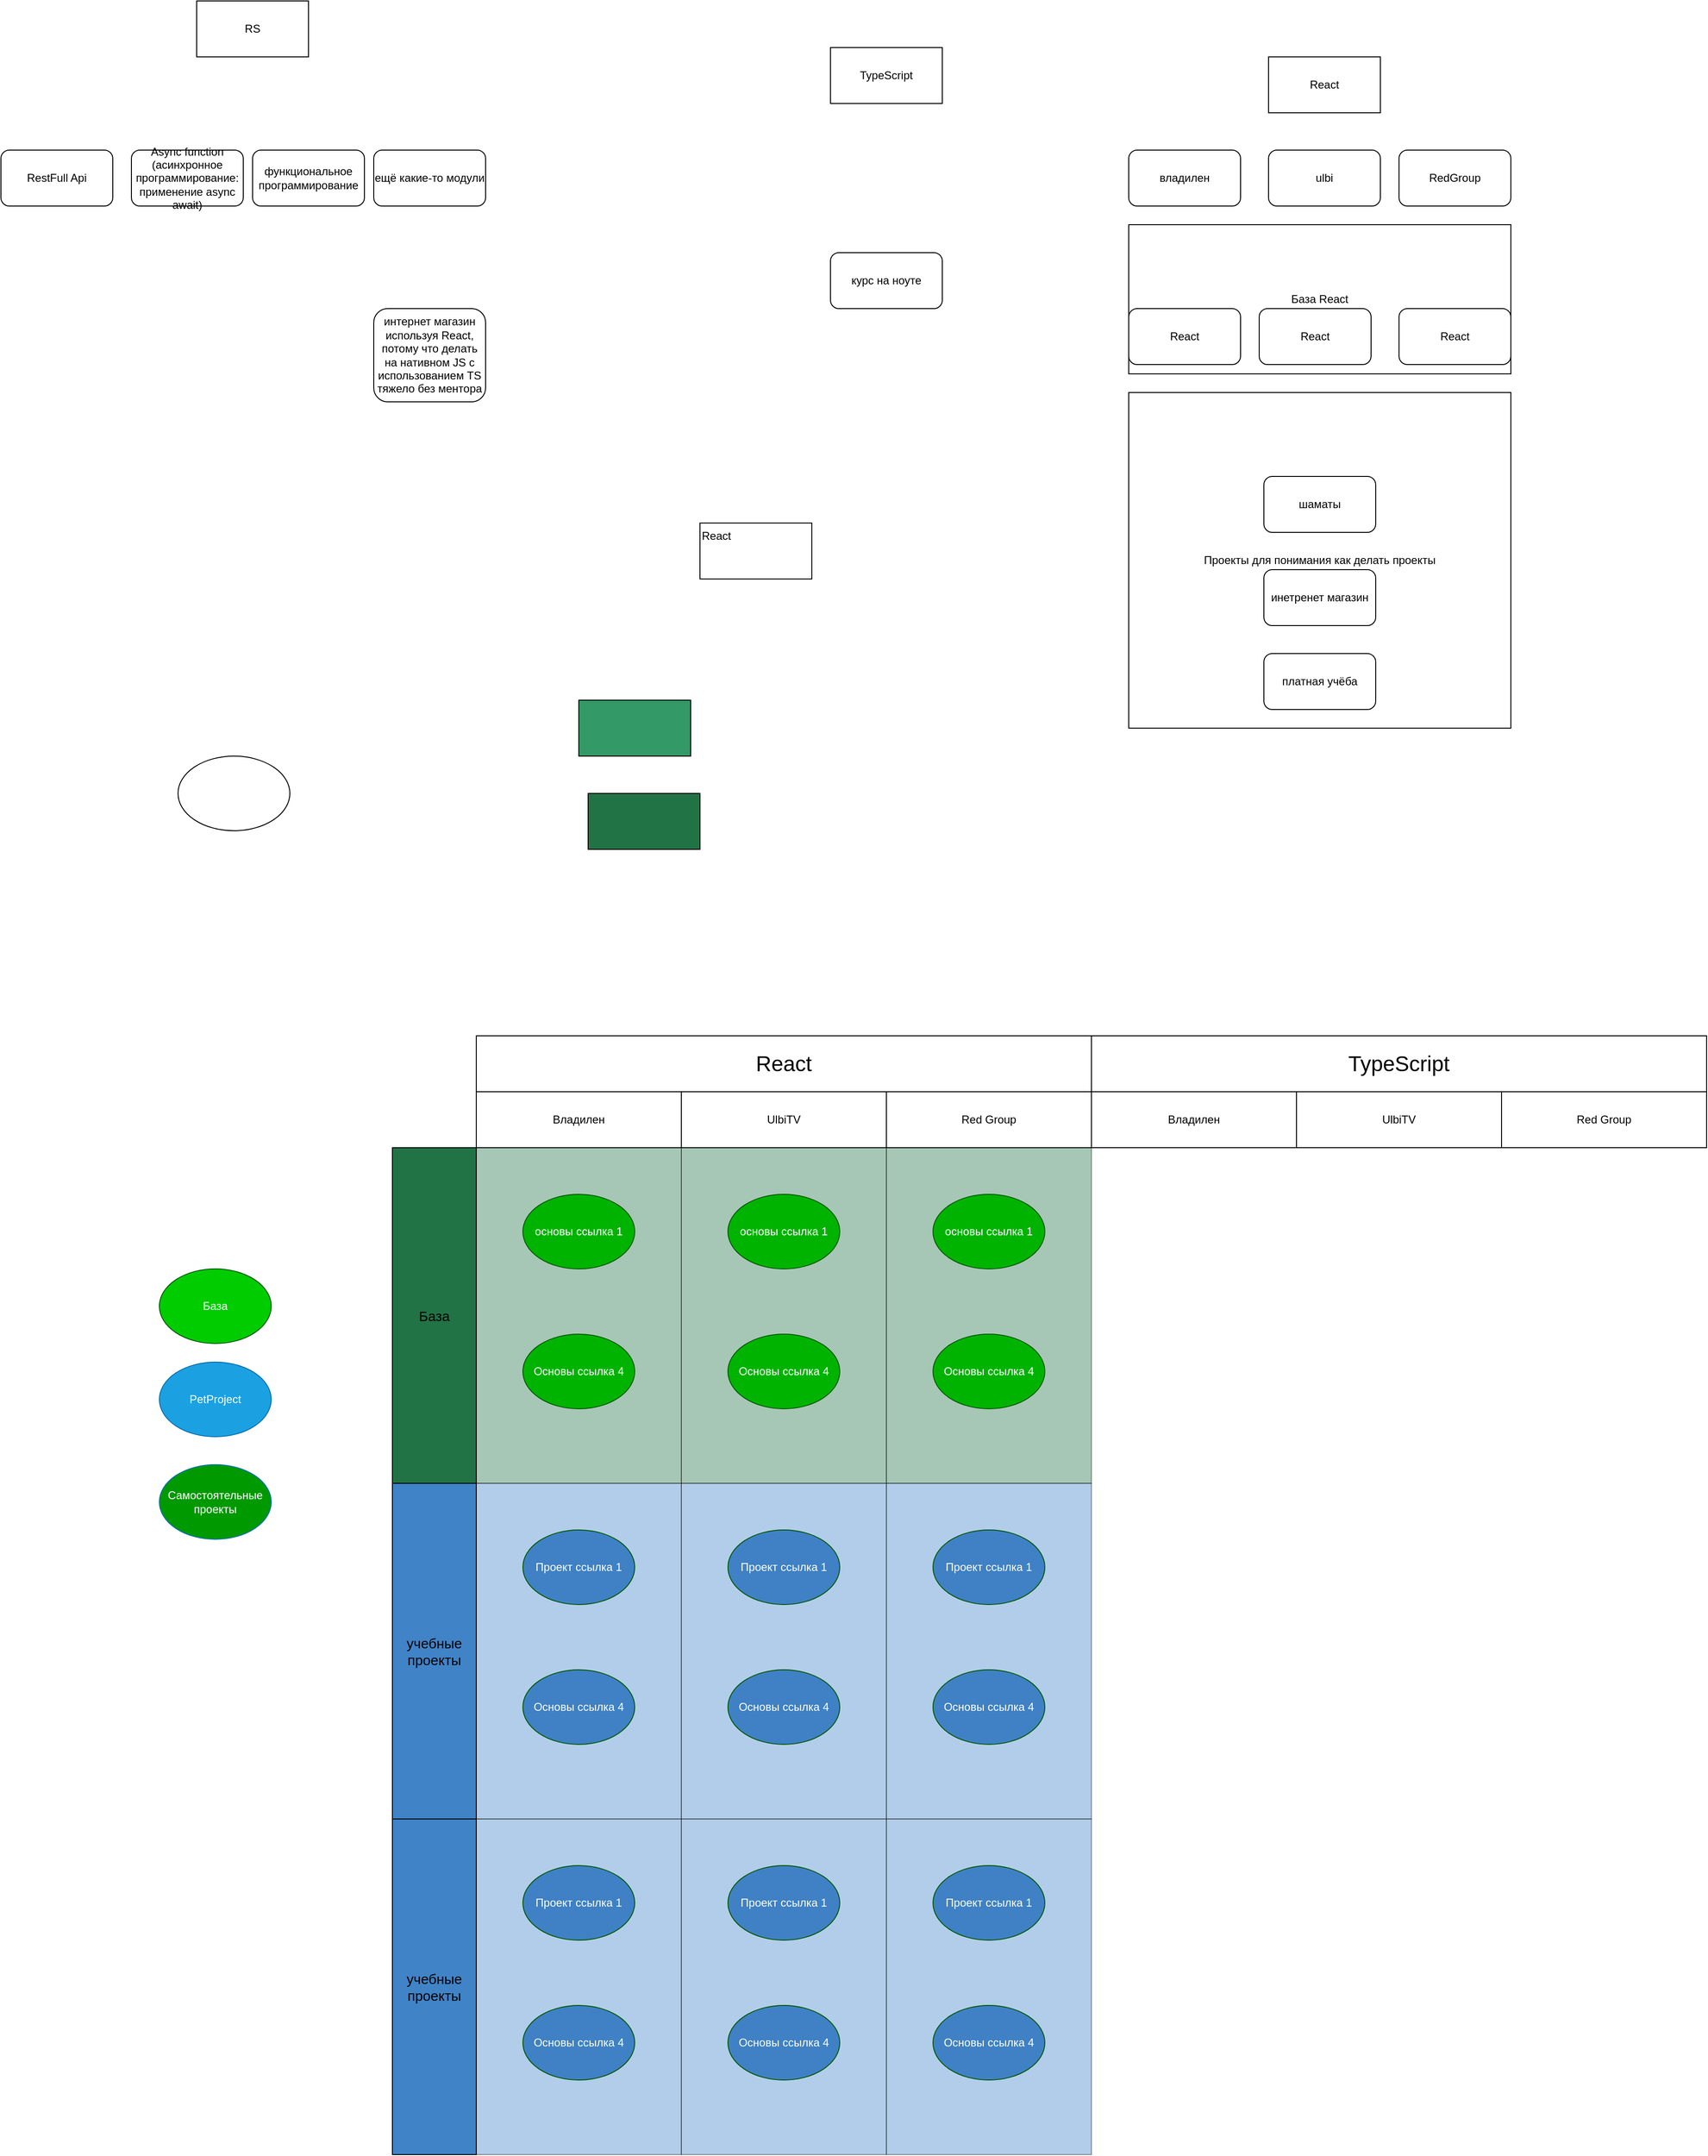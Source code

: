 <mxfile version="20.8.5" type="github">
  <diagram id="W9Xt5XEyKN8XwIll5JyS" name="Страница 1">
    <mxGraphModel dx="2831" dy="1660" grid="1" gridSize="10" guides="1" tooltips="1" connect="1" arrows="1" fold="1" page="1" pageScale="1" pageWidth="1920" pageHeight="1200" math="0" shadow="0">
      <root>
        <mxCell id="0" />
        <mxCell id="1" parent="0" />
        <mxCell id="x8_QpwaPXt0khP7ydsKo-22" value="Проекты для понимания как делать проекты" style="rounded=0;whiteSpace=wrap;html=1;" parent="1" vertex="1">
          <mxGeometry x="1250" y="460" width="410" height="360" as="geometry" />
        </mxCell>
        <mxCell id="x8_QpwaPXt0khP7ydsKo-19" value="База React" style="rounded=0;whiteSpace=wrap;html=1;" parent="1" vertex="1">
          <mxGeometry x="1250" y="280" width="410" height="160" as="geometry" />
        </mxCell>
        <mxCell id="x8_QpwaPXt0khP7ydsKo-1" value="RS" style="rounded=0;whiteSpace=wrap;html=1;" parent="1" vertex="1">
          <mxGeometry x="250" y="40" width="120" height="60" as="geometry" />
        </mxCell>
        <mxCell id="x8_QpwaPXt0khP7ydsKo-2" value="TypeScript" style="rounded=0;whiteSpace=wrap;html=1;" parent="1" vertex="1">
          <mxGeometry x="930" y="90" width="120" height="60" as="geometry" />
        </mxCell>
        <mxCell id="x8_QpwaPXt0khP7ydsKo-5" value="React" style="rounded=0;whiteSpace=wrap;html=1;" parent="1" vertex="1">
          <mxGeometry x="1400" y="100" width="120" height="60" as="geometry" />
        </mxCell>
        <mxCell id="x8_QpwaPXt0khP7ydsKo-6" value="ещё какие-то модули" style="rounded=1;whiteSpace=wrap;html=1;" parent="1" vertex="1">
          <mxGeometry x="440" y="200" width="120" height="60" as="geometry" />
        </mxCell>
        <mxCell id="x8_QpwaPXt0khP7ydsKo-7" value="курс на ноуте" style="rounded=1;whiteSpace=wrap;html=1;" parent="1" vertex="1">
          <mxGeometry x="930" y="310" width="120" height="60" as="geometry" />
        </mxCell>
        <mxCell id="x8_QpwaPXt0khP7ydsKo-8" value="владилен" style="rounded=1;whiteSpace=wrap;html=1;" parent="1" vertex="1">
          <mxGeometry x="1250" y="200" width="120" height="60" as="geometry" />
        </mxCell>
        <mxCell id="x8_QpwaPXt0khP7ydsKo-9" value="RedGroup" style="rounded=1;whiteSpace=wrap;html=1;" parent="1" vertex="1">
          <mxGeometry x="1540" y="200" width="120" height="60" as="geometry" />
        </mxCell>
        <mxCell id="x8_QpwaPXt0khP7ydsKo-10" value="ulbi" style="rounded=1;whiteSpace=wrap;html=1;" parent="1" vertex="1">
          <mxGeometry x="1400" y="200" width="120" height="60" as="geometry" />
        </mxCell>
        <mxCell id="x8_QpwaPXt0khP7ydsKo-11" value="React" style="rounded=1;whiteSpace=wrap;html=1;" parent="1" vertex="1">
          <mxGeometry x="1250" y="370" width="120" height="60" as="geometry" />
        </mxCell>
        <mxCell id="x8_QpwaPXt0khP7ydsKo-12" value="шаматы" style="rounded=1;whiteSpace=wrap;html=1;" parent="1" vertex="1">
          <mxGeometry x="1395" y="550" width="120" height="60" as="geometry" />
        </mxCell>
        <mxCell id="x8_QpwaPXt0khP7ydsKo-13" value="инетренет магазин" style="rounded=1;whiteSpace=wrap;html=1;" parent="1" vertex="1">
          <mxGeometry x="1395" y="650" width="120" height="60" as="geometry" />
        </mxCell>
        <mxCell id="x8_QpwaPXt0khP7ydsKo-14" value="платная учёба" style="rounded=1;whiteSpace=wrap;html=1;" parent="1" vertex="1">
          <mxGeometry x="1395" y="740" width="120" height="60" as="geometry" />
        </mxCell>
        <mxCell id="x8_QpwaPXt0khP7ydsKo-15" value="интернет магазин используя React, потому что делать на нативном JS с использованием TS тяжело без ментора" style="rounded=1;whiteSpace=wrap;html=1;" parent="1" vertex="1">
          <mxGeometry x="440" y="370" width="120" height="100" as="geometry" />
        </mxCell>
        <mxCell id="x8_QpwaPXt0khP7ydsKo-16" value="функциональное программирование" style="rounded=1;whiteSpace=wrap;html=1;" parent="1" vertex="1">
          <mxGeometry x="310" y="200" width="120" height="60" as="geometry" />
        </mxCell>
        <mxCell id="x8_QpwaPXt0khP7ydsKo-17" value="Async function (асинхронное программирование: применение async await)" style="rounded=1;whiteSpace=wrap;html=1;" parent="1" vertex="1">
          <mxGeometry x="180" y="200" width="120" height="60" as="geometry" />
        </mxCell>
        <mxCell id="x8_QpwaPXt0khP7ydsKo-18" value="RestFull Api" style="rounded=1;whiteSpace=wrap;html=1;" parent="1" vertex="1">
          <mxGeometry x="40" y="200" width="120" height="60" as="geometry" />
        </mxCell>
        <mxCell id="x8_QpwaPXt0khP7ydsKo-20" value="React" style="rounded=1;whiteSpace=wrap;html=1;" parent="1" vertex="1">
          <mxGeometry x="1390" y="370" width="120" height="60" as="geometry" />
        </mxCell>
        <mxCell id="x8_QpwaPXt0khP7ydsKo-21" value="React" style="rounded=1;whiteSpace=wrap;html=1;" parent="1" vertex="1">
          <mxGeometry x="1540" y="370" width="120" height="60" as="geometry" />
        </mxCell>
        <mxCell id="f_NXWCdZ8Viwp93blawl-1" value="Самостоятельные проекты" style="ellipse;whiteSpace=wrap;html=1;fillColor=#009900;fontColor=#ffffff;strokeColor=#006EAF;" vertex="1" parent="1">
          <mxGeometry x="210" y="1610" width="120" height="80" as="geometry" />
        </mxCell>
        <mxCell id="f_NXWCdZ8Viwp93blawl-2" value="" style="ellipse;whiteSpace=wrap;html=1;" vertex="1" parent="1">
          <mxGeometry x="230" y="850" width="120" height="80" as="geometry" />
        </mxCell>
        <mxCell id="f_NXWCdZ8Viwp93blawl-3" value="База" style="ellipse;whiteSpace=wrap;html=1;fillColor=#00CC00;strokeColor=#005700;fontColor=#ffffff;" vertex="1" parent="1">
          <mxGeometry x="210" y="1400" width="120" height="80" as="geometry" />
        </mxCell>
        <mxCell id="f_NXWCdZ8Viwp93blawl-4" value="PetProject" style="ellipse;whiteSpace=wrap;html=1;fillColor=#1ba1e2;strokeColor=#006EAF;fontColor=#ffffff;" vertex="1" parent="1">
          <mxGeometry x="210" y="1500" width="120" height="80" as="geometry" />
        </mxCell>
        <mxCell id="f_NXWCdZ8Viwp93blawl-9" value="React" style="rounded=0;whiteSpace=wrap;html=1;align=left;verticalAlign=top;" vertex="1" parent="1">
          <mxGeometry x="790" y="600" width="120" height="60" as="geometry" />
        </mxCell>
        <mxCell id="f_NXWCdZ8Viwp93blawl-10" value="" style="rounded=0;whiteSpace=wrap;html=1;fillColor=#217346;" vertex="1" parent="1">
          <mxGeometry x="670" y="890" width="120" height="60" as="geometry" />
        </mxCell>
        <mxCell id="f_NXWCdZ8Viwp93blawl-11" value="" style="rounded=0;whiteSpace=wrap;html=1;fillColor=#217346;opacity=40;" vertex="1" parent="1">
          <mxGeometry x="550" y="1270" width="220" height="360" as="geometry" />
        </mxCell>
        <mxCell id="f_NXWCdZ8Viwp93blawl-12" value="основы ссылка 1" style="ellipse;whiteSpace=wrap;html=1;fillColor=#00B300;strokeColor=#005700;fontColor=#ffffff;" vertex="1" parent="1">
          <mxGeometry x="600" y="1320" width="120" height="80" as="geometry" />
        </mxCell>
        <mxCell id="f_NXWCdZ8Viwp93blawl-14" value="Основы ссылка 4" style="ellipse;whiteSpace=wrap;html=1;fillColor=#00B300;strokeColor=#005700;fontColor=#ffffff;" vertex="1" parent="1">
          <mxGeometry x="600" y="1470" width="120" height="80" as="geometry" />
        </mxCell>
        <mxCell id="f_NXWCdZ8Viwp93blawl-18" value="" style="rounded=0;whiteSpace=wrap;html=1;fillColor=#339966;" vertex="1" parent="1">
          <mxGeometry x="660" y="790" width="120" height="60" as="geometry" />
        </mxCell>
        <mxCell id="f_NXWCdZ8Viwp93blawl-19" value="База" style="rounded=0;whiteSpace=wrap;html=1;horizontal=1;labelPosition=center;verticalLabelPosition=middle;align=center;verticalAlign=middle;fontSize=15;fillColor=#217346;" vertex="1" parent="1">
          <mxGeometry x="460" y="1270" width="90" height="360" as="geometry" />
        </mxCell>
        <mxCell id="f_NXWCdZ8Viwp93blawl-20" value="Владилен" style="rounded=0;whiteSpace=wrap;html=1;align=center;verticalAlign=middle;" vertex="1" parent="1">
          <mxGeometry x="550" y="1210" width="220" height="60" as="geometry" />
        </mxCell>
        <mxCell id="f_NXWCdZ8Viwp93blawl-21" value="" style="rounded=0;whiteSpace=wrap;html=1;fillColor=#217346;opacity=40;" vertex="1" parent="1">
          <mxGeometry x="770" y="1270" width="220" height="360" as="geometry" />
        </mxCell>
        <mxCell id="f_NXWCdZ8Viwp93blawl-22" value="основы ссылка 1" style="ellipse;whiteSpace=wrap;html=1;fillColor=#00B300;strokeColor=#005700;fontColor=#ffffff;" vertex="1" parent="1">
          <mxGeometry x="820" y="1320" width="120" height="80" as="geometry" />
        </mxCell>
        <mxCell id="f_NXWCdZ8Viwp93blawl-23" value="Основы ссылка 4" style="ellipse;whiteSpace=wrap;html=1;fillColor=#00B300;strokeColor=#005700;fontColor=#ffffff;" vertex="1" parent="1">
          <mxGeometry x="820" y="1470" width="120" height="80" as="geometry" />
        </mxCell>
        <mxCell id="f_NXWCdZ8Viwp93blawl-24" value="UlbiTV" style="rounded=0;whiteSpace=wrap;html=1;align=center;verticalAlign=middle;" vertex="1" parent="1">
          <mxGeometry x="770" y="1210" width="220" height="60" as="geometry" />
        </mxCell>
        <mxCell id="f_NXWCdZ8Viwp93blawl-25" value="" style="rounded=0;whiteSpace=wrap;html=1;fillColor=#217346;opacity=40;" vertex="1" parent="1">
          <mxGeometry x="990" y="1270" width="220" height="360" as="geometry" />
        </mxCell>
        <mxCell id="f_NXWCdZ8Viwp93blawl-26" value="основы ссылка 1" style="ellipse;whiteSpace=wrap;html=1;fillColor=#00B300;strokeColor=#005700;fontColor=#ffffff;" vertex="1" parent="1">
          <mxGeometry x="1040" y="1320" width="120" height="80" as="geometry" />
        </mxCell>
        <mxCell id="f_NXWCdZ8Viwp93blawl-27" value="Основы ссылка 4" style="ellipse;whiteSpace=wrap;html=1;fillColor=#00B300;strokeColor=#005700;fontColor=#ffffff;" vertex="1" parent="1">
          <mxGeometry x="1040" y="1470" width="120" height="80" as="geometry" />
        </mxCell>
        <mxCell id="f_NXWCdZ8Viwp93blawl-28" value="Red Group" style="rounded=0;whiteSpace=wrap;html=1;align=center;verticalAlign=middle;" vertex="1" parent="1">
          <mxGeometry x="990" y="1210" width="220" height="60" as="geometry" />
        </mxCell>
        <mxCell id="f_NXWCdZ8Viwp93blawl-29" value="React" style="rounded=0;whiteSpace=wrap;html=1;align=center;verticalAlign=middle;fontSize=23;" vertex="1" parent="1">
          <mxGeometry x="550" y="1150" width="660" height="60" as="geometry" />
        </mxCell>
        <mxCell id="f_NXWCdZ8Viwp93blawl-30" value="" style="rounded=0;whiteSpace=wrap;html=1;fillColor=#4083C7;opacity=40;" vertex="1" parent="1">
          <mxGeometry x="550" y="1630" width="220" height="360" as="geometry" />
        </mxCell>
        <mxCell id="f_NXWCdZ8Viwp93blawl-31" value="Проект ссылка 1" style="ellipse;whiteSpace=wrap;html=1;fillColor=#3F81C4;strokeColor=#005700;fontColor=#ffffff;" vertex="1" parent="1">
          <mxGeometry x="600" y="1680" width="120" height="80" as="geometry" />
        </mxCell>
        <mxCell id="f_NXWCdZ8Viwp93blawl-32" value="Основы ссылка 4" style="ellipse;whiteSpace=wrap;html=1;fillColor=#3F81C4;strokeColor=#005700;fontColor=#ffffff;" vertex="1" parent="1">
          <mxGeometry x="600" y="1830" width="120" height="80" as="geometry" />
        </mxCell>
        <mxCell id="f_NXWCdZ8Viwp93blawl-33" value="учебные проекты" style="rounded=0;whiteSpace=wrap;html=1;horizontal=1;labelPosition=center;verticalLabelPosition=middle;align=center;verticalAlign=middle;fontSize=15;fillColor=#4083C7;" vertex="1" parent="1">
          <mxGeometry x="460" y="1630" width="90" height="360" as="geometry" />
        </mxCell>
        <mxCell id="f_NXWCdZ8Viwp93blawl-34" value="" style="rounded=0;whiteSpace=wrap;html=1;fillColor=#4083C7;opacity=40;" vertex="1" parent="1">
          <mxGeometry x="770" y="1630" width="220" height="360" as="geometry" />
        </mxCell>
        <mxCell id="f_NXWCdZ8Viwp93blawl-35" value="Проект&amp;nbsp;ссылка 1" style="ellipse;whiteSpace=wrap;html=1;fillColor=#3F81C4;strokeColor=#005700;fontColor=#ffffff;" vertex="1" parent="1">
          <mxGeometry x="820" y="1680" width="120" height="80" as="geometry" />
        </mxCell>
        <mxCell id="f_NXWCdZ8Viwp93blawl-36" value="Основы ссылка 4" style="ellipse;whiteSpace=wrap;html=1;fillColor=#3F81C4;strokeColor=#005700;fontColor=#ffffff;" vertex="1" parent="1">
          <mxGeometry x="820" y="1830" width="120" height="80" as="geometry" />
        </mxCell>
        <mxCell id="f_NXWCdZ8Viwp93blawl-37" value="" style="rounded=0;whiteSpace=wrap;html=1;fillColor=#4083C7;opacity=40;" vertex="1" parent="1">
          <mxGeometry x="990" y="1630" width="220" height="360" as="geometry" />
        </mxCell>
        <mxCell id="f_NXWCdZ8Viwp93blawl-38" value="Проект&amp;nbsp;ссылка 1" style="ellipse;whiteSpace=wrap;html=1;fillColor=#3F81C4;strokeColor=#005700;fontColor=#ffffff;" vertex="1" parent="1">
          <mxGeometry x="1040" y="1680" width="120" height="80" as="geometry" />
        </mxCell>
        <mxCell id="f_NXWCdZ8Viwp93blawl-39" value="Основы ссылка 4" style="ellipse;whiteSpace=wrap;html=1;fillColor=#3F81C4;strokeColor=#005700;fontColor=#ffffff;" vertex="1" parent="1">
          <mxGeometry x="1040" y="1830" width="120" height="80" as="geometry" />
        </mxCell>
        <mxCell id="f_NXWCdZ8Viwp93blawl-40" value="" style="rounded=0;whiteSpace=wrap;html=1;fillColor=#4083C7;opacity=40;" vertex="1" parent="1">
          <mxGeometry x="550" y="1990" width="220" height="360" as="geometry" />
        </mxCell>
        <mxCell id="f_NXWCdZ8Viwp93blawl-41" value="Проект ссылка 1" style="ellipse;whiteSpace=wrap;html=1;fillColor=#3F81C4;strokeColor=#005700;fontColor=#ffffff;" vertex="1" parent="1">
          <mxGeometry x="600" y="2040" width="120" height="80" as="geometry" />
        </mxCell>
        <mxCell id="f_NXWCdZ8Viwp93blawl-42" value="Основы ссылка 4" style="ellipse;whiteSpace=wrap;html=1;fillColor=#3F81C4;strokeColor=#005700;fontColor=#ffffff;" vertex="1" parent="1">
          <mxGeometry x="600" y="2190" width="120" height="80" as="geometry" />
        </mxCell>
        <mxCell id="f_NXWCdZ8Viwp93blawl-43" value="учебные проекты" style="rounded=0;whiteSpace=wrap;html=1;horizontal=1;labelPosition=center;verticalLabelPosition=middle;align=center;verticalAlign=middle;fontSize=15;fillColor=#4083C7;" vertex="1" parent="1">
          <mxGeometry x="460" y="1990" width="90" height="360" as="geometry" />
        </mxCell>
        <mxCell id="f_NXWCdZ8Viwp93blawl-44" value="" style="rounded=0;whiteSpace=wrap;html=1;fillColor=#4083C7;opacity=40;" vertex="1" parent="1">
          <mxGeometry x="770" y="1990" width="220" height="360" as="geometry" />
        </mxCell>
        <mxCell id="f_NXWCdZ8Viwp93blawl-45" value="Проект&amp;nbsp;ссылка 1" style="ellipse;whiteSpace=wrap;html=1;fillColor=#3F81C4;strokeColor=#005700;fontColor=#ffffff;" vertex="1" parent="1">
          <mxGeometry x="820" y="2040" width="120" height="80" as="geometry" />
        </mxCell>
        <mxCell id="f_NXWCdZ8Viwp93blawl-46" value="Основы ссылка 4" style="ellipse;whiteSpace=wrap;html=1;fillColor=#3F81C4;strokeColor=#005700;fontColor=#ffffff;" vertex="1" parent="1">
          <mxGeometry x="820" y="2190" width="120" height="80" as="geometry" />
        </mxCell>
        <mxCell id="f_NXWCdZ8Viwp93blawl-47" value="" style="rounded=0;whiteSpace=wrap;html=1;fillColor=#4083C7;opacity=40;" vertex="1" parent="1">
          <mxGeometry x="990" y="1990" width="220" height="360" as="geometry" />
        </mxCell>
        <mxCell id="f_NXWCdZ8Viwp93blawl-48" value="Проект&amp;nbsp;ссылка 1" style="ellipse;whiteSpace=wrap;html=1;fillColor=#3F81C4;strokeColor=#005700;fontColor=#ffffff;" vertex="1" parent="1">
          <mxGeometry x="1040" y="2040" width="120" height="80" as="geometry" />
        </mxCell>
        <mxCell id="f_NXWCdZ8Viwp93blawl-49" value="Основы ссылка 4" style="ellipse;whiteSpace=wrap;html=1;fillColor=#3F81C4;strokeColor=#005700;fontColor=#ffffff;" vertex="1" parent="1">
          <mxGeometry x="1040" y="2190" width="120" height="80" as="geometry" />
        </mxCell>
        <mxCell id="f_NXWCdZ8Viwp93blawl-50" value="Владилен" style="rounded=0;whiteSpace=wrap;html=1;align=center;verticalAlign=middle;" vertex="1" parent="1">
          <mxGeometry x="1210" y="1210" width="220" height="60" as="geometry" />
        </mxCell>
        <mxCell id="f_NXWCdZ8Viwp93blawl-51" value="UlbiTV" style="rounded=0;whiteSpace=wrap;html=1;align=center;verticalAlign=middle;" vertex="1" parent="1">
          <mxGeometry x="1430" y="1210" width="220" height="60" as="geometry" />
        </mxCell>
        <mxCell id="f_NXWCdZ8Viwp93blawl-52" value="Red Group" style="rounded=0;whiteSpace=wrap;html=1;align=center;verticalAlign=middle;" vertex="1" parent="1">
          <mxGeometry x="1650" y="1210" width="220" height="60" as="geometry" />
        </mxCell>
        <mxCell id="f_NXWCdZ8Viwp93blawl-53" value="TypeScript" style="rounded=0;whiteSpace=wrap;html=1;align=center;verticalAlign=middle;fontSize=23;" vertex="1" parent="1">
          <mxGeometry x="1210" y="1150" width="660" height="60" as="geometry" />
        </mxCell>
      </root>
    </mxGraphModel>
  </diagram>
</mxfile>
